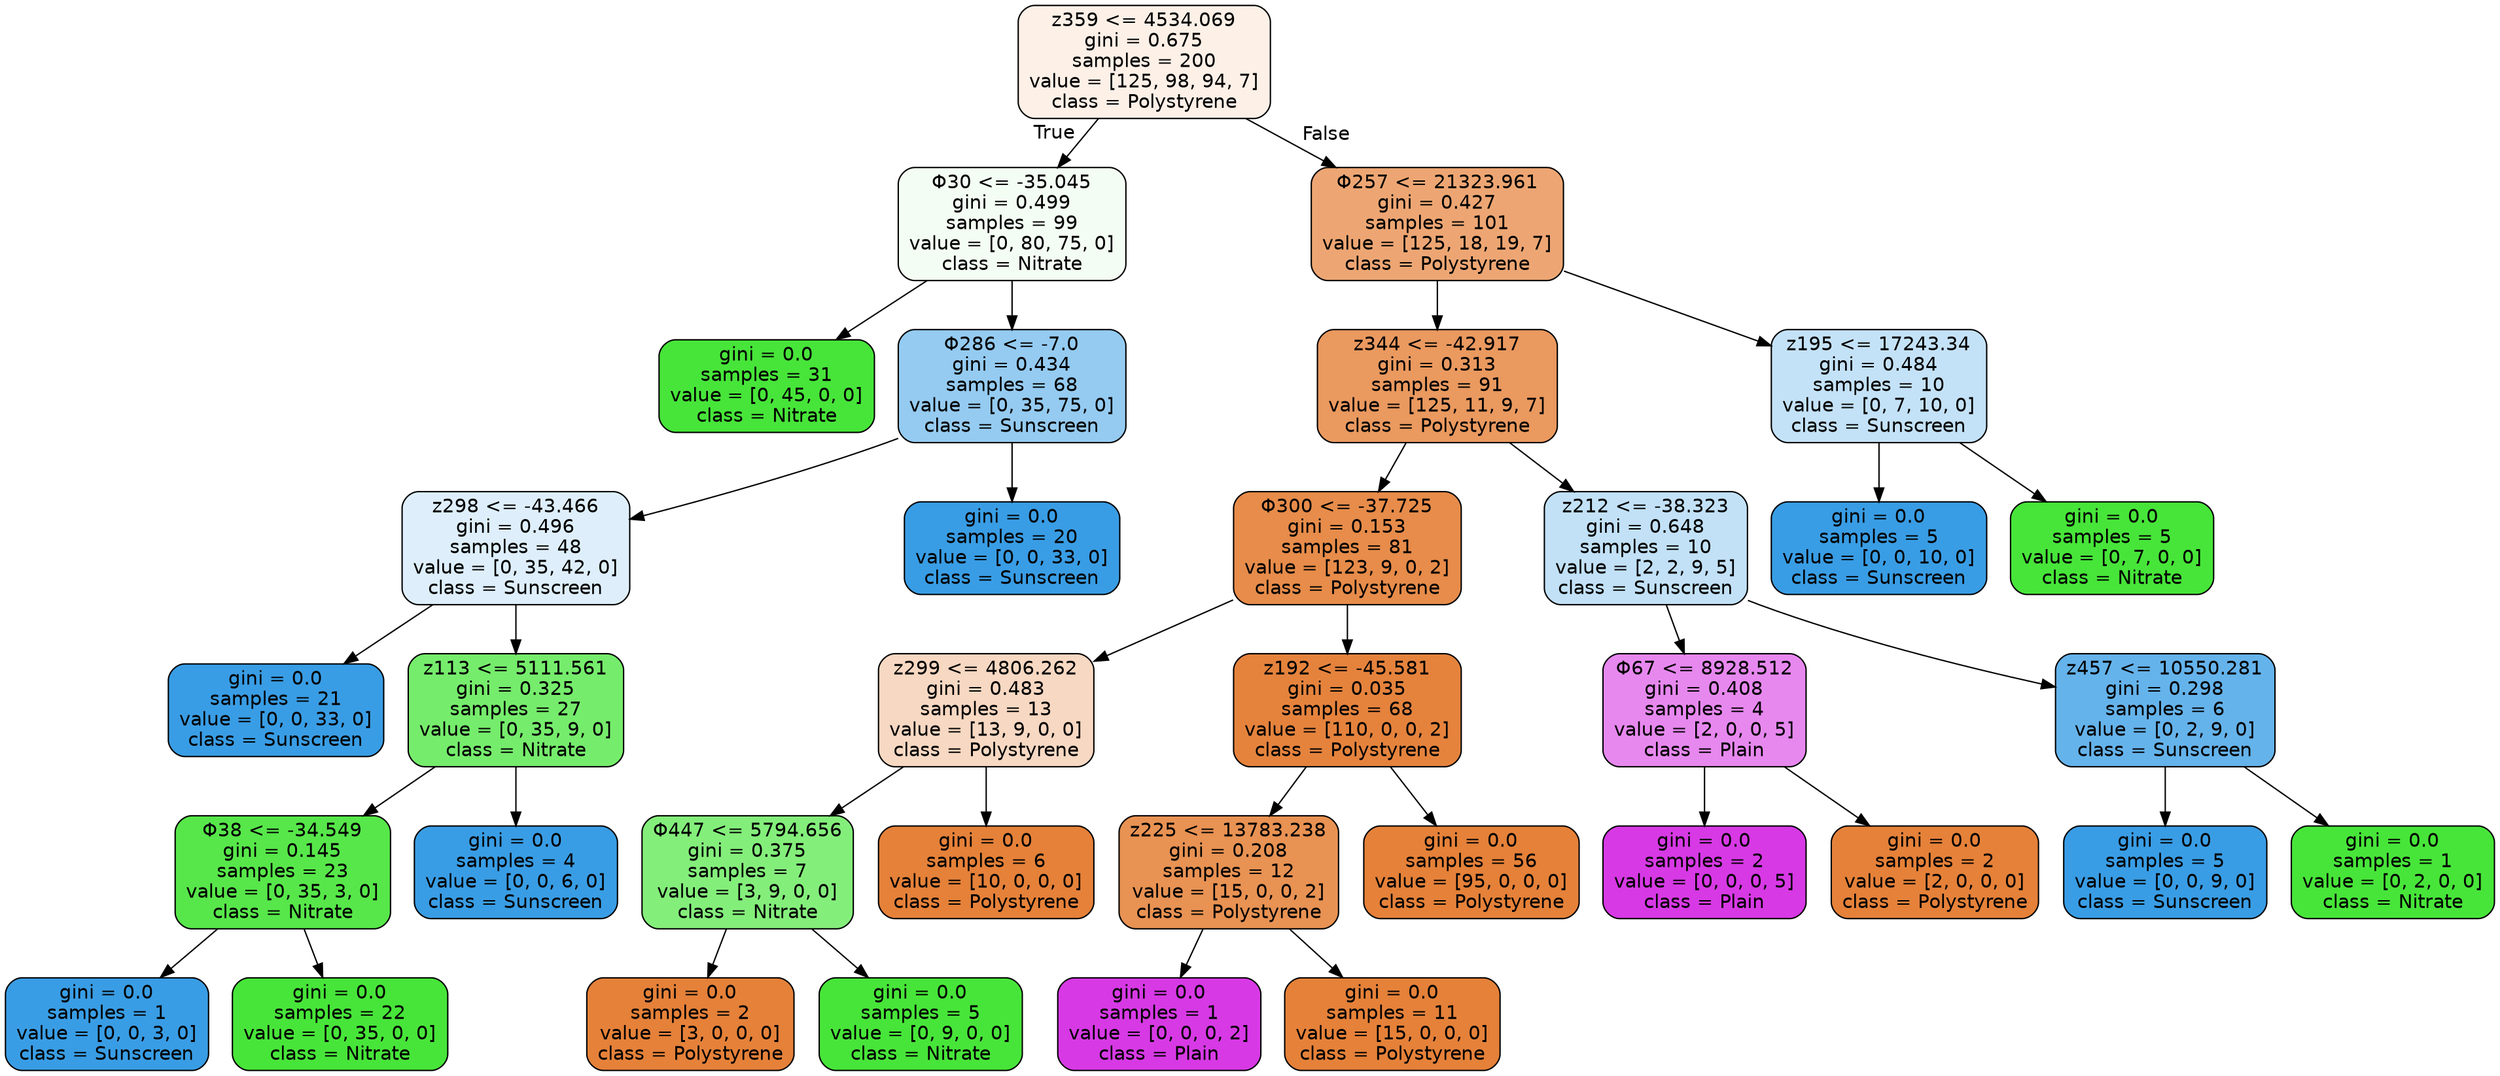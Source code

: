 digraph Tree {
node [shape=box, style="filled, rounded", color="black", fontname="helvetica"] ;
edge [fontname="helvetica"] ;
0 [label="z359 <= 4534.069\ngini = 0.675\nsamples = 200\nvalue = [125, 98, 94, 7]\nclass = Polystyrene", fillcolor="#fcf0e7"] ;
1 [label="Φ30 <= -35.045\ngini = 0.499\nsamples = 99\nvalue = [0, 80, 75, 0]\nclass = Nitrate", fillcolor="#f4fdf3"] ;
0 -> 1 [labeldistance=2.5, labelangle=45, headlabel="True"] ;
2 [label="gini = 0.0\nsamples = 31\nvalue = [0, 45, 0, 0]\nclass = Nitrate", fillcolor="#47e539"] ;
1 -> 2 ;
3 [label="Φ286 <= -7.0\ngini = 0.434\nsamples = 68\nvalue = [0, 35, 75, 0]\nclass = Sunscreen", fillcolor="#95cbf1"] ;
1 -> 3 ;
4 [label="z298 <= -43.466\ngini = 0.496\nsamples = 48\nvalue = [0, 35, 42, 0]\nclass = Sunscreen", fillcolor="#deeffb"] ;
3 -> 4 ;
5 [label="gini = 0.0\nsamples = 21\nvalue = [0, 0, 33, 0]\nclass = Sunscreen", fillcolor="#399de5"] ;
4 -> 5 ;
6 [label="z113 <= 5111.561\ngini = 0.325\nsamples = 27\nvalue = [0, 35, 9, 0]\nclass = Nitrate", fillcolor="#76ec6c"] ;
4 -> 6 ;
7 [label="Φ38 <= -34.549\ngini = 0.145\nsamples = 23\nvalue = [0, 35, 3, 0]\nclass = Nitrate", fillcolor="#57e74a"] ;
6 -> 7 ;
8 [label="gini = 0.0\nsamples = 1\nvalue = [0, 0, 3, 0]\nclass = Sunscreen", fillcolor="#399de5"] ;
7 -> 8 ;
9 [label="gini = 0.0\nsamples = 22\nvalue = [0, 35, 0, 0]\nclass = Nitrate", fillcolor="#47e539"] ;
7 -> 9 ;
10 [label="gini = 0.0\nsamples = 4\nvalue = [0, 0, 6, 0]\nclass = Sunscreen", fillcolor="#399de5"] ;
6 -> 10 ;
11 [label="gini = 0.0\nsamples = 20\nvalue = [0, 0, 33, 0]\nclass = Sunscreen", fillcolor="#399de5"] ;
3 -> 11 ;
12 [label="Φ257 <= 21323.961\ngini = 0.427\nsamples = 101\nvalue = [125, 18, 19, 7]\nclass = Polystyrene", fillcolor="#eda673"] ;
0 -> 12 [labeldistance=2.5, labelangle=-45, headlabel="False"] ;
13 [label="z344 <= -42.917\ngini = 0.313\nsamples = 91\nvalue = [125, 11, 9, 7]\nclass = Polystyrene", fillcolor="#ea995f"] ;
12 -> 13 ;
14 [label="Φ300 <= -37.725\ngini = 0.153\nsamples = 81\nvalue = [123, 9, 0, 2]\nclass = Polystyrene", fillcolor="#e78c4a"] ;
13 -> 14 ;
15 [label="z299 <= 4806.262\ngini = 0.483\nsamples = 13\nvalue = [13, 9, 0, 0]\nclass = Polystyrene", fillcolor="#f7d8c2"] ;
14 -> 15 ;
16 [label="Φ447 <= 5794.656\ngini = 0.375\nsamples = 7\nvalue = [3, 9, 0, 0]\nclass = Nitrate", fillcolor="#84ee7b"] ;
15 -> 16 ;
17 [label="gini = 0.0\nsamples = 2\nvalue = [3, 0, 0, 0]\nclass = Polystyrene", fillcolor="#e58139"] ;
16 -> 17 ;
18 [label="gini = 0.0\nsamples = 5\nvalue = [0, 9, 0, 0]\nclass = Nitrate", fillcolor="#47e539"] ;
16 -> 18 ;
19 [label="gini = 0.0\nsamples = 6\nvalue = [10, 0, 0, 0]\nclass = Polystyrene", fillcolor="#e58139"] ;
15 -> 19 ;
20 [label="z192 <= -45.581\ngini = 0.035\nsamples = 68\nvalue = [110, 0, 0, 2]\nclass = Polystyrene", fillcolor="#e5833d"] ;
14 -> 20 ;
21 [label="z225 <= 13783.238\ngini = 0.208\nsamples = 12\nvalue = [15, 0, 0, 2]\nclass = Polystyrene", fillcolor="#e89253"] ;
20 -> 21 ;
22 [label="gini = 0.0\nsamples = 1\nvalue = [0, 0, 0, 2]\nclass = Plain", fillcolor="#d739e5"] ;
21 -> 22 ;
23 [label="gini = 0.0\nsamples = 11\nvalue = [15, 0, 0, 0]\nclass = Polystyrene", fillcolor="#e58139"] ;
21 -> 23 ;
24 [label="gini = 0.0\nsamples = 56\nvalue = [95, 0, 0, 0]\nclass = Polystyrene", fillcolor="#e58139"] ;
20 -> 24 ;
25 [label="z212 <= -38.323\ngini = 0.648\nsamples = 10\nvalue = [2, 2, 9, 5]\nclass = Sunscreen", fillcolor="#c2e1f7"] ;
13 -> 25 ;
26 [label="Φ67 <= 8928.512\ngini = 0.408\nsamples = 4\nvalue = [2, 0, 0, 5]\nclass = Plain", fillcolor="#e788ef"] ;
25 -> 26 ;
27 [label="gini = 0.0\nsamples = 2\nvalue = [0, 0, 0, 5]\nclass = Plain", fillcolor="#d739e5"] ;
26 -> 27 ;
28 [label="gini = 0.0\nsamples = 2\nvalue = [2, 0, 0, 0]\nclass = Polystyrene", fillcolor="#e58139"] ;
26 -> 28 ;
29 [label="z457 <= 10550.281\ngini = 0.298\nsamples = 6\nvalue = [0, 2, 9, 0]\nclass = Sunscreen", fillcolor="#65b3eb"] ;
25 -> 29 ;
30 [label="gini = 0.0\nsamples = 5\nvalue = [0, 0, 9, 0]\nclass = Sunscreen", fillcolor="#399de5"] ;
29 -> 30 ;
31 [label="gini = 0.0\nsamples = 1\nvalue = [0, 2, 0, 0]\nclass = Nitrate", fillcolor="#47e539"] ;
29 -> 31 ;
32 [label="z195 <= 17243.34\ngini = 0.484\nsamples = 10\nvalue = [0, 7, 10, 0]\nclass = Sunscreen", fillcolor="#c4e2f7"] ;
12 -> 32 ;
33 [label="gini = 0.0\nsamples = 5\nvalue = [0, 0, 10, 0]\nclass = Sunscreen", fillcolor="#399de5"] ;
32 -> 33 ;
34 [label="gini = 0.0\nsamples = 5\nvalue = [0, 7, 0, 0]\nclass = Nitrate", fillcolor="#47e539"] ;
32 -> 34 ;
}